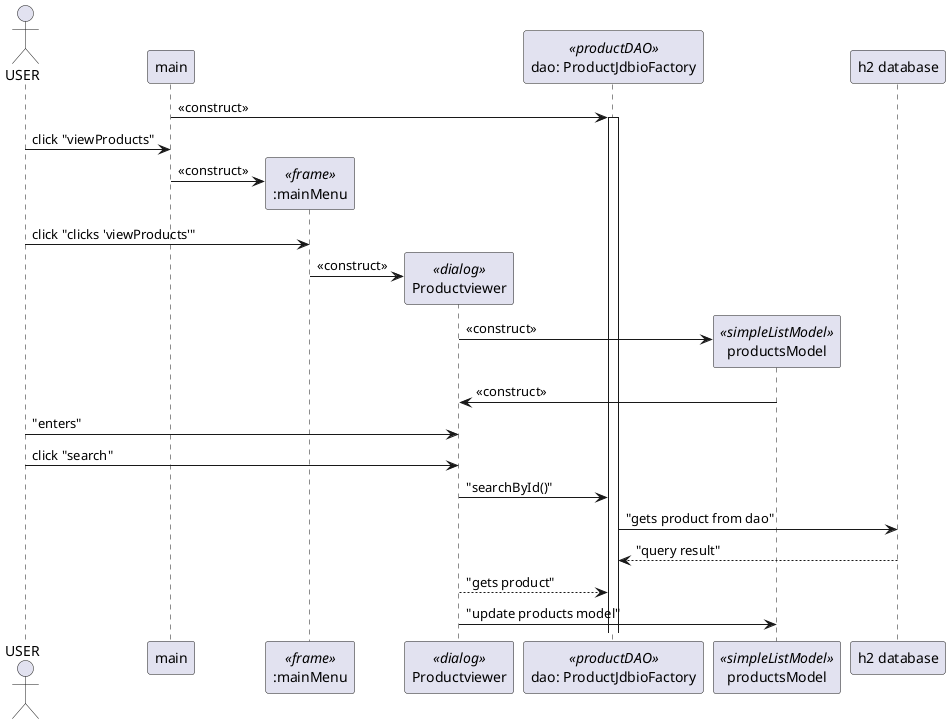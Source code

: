 @startuml
actor "USER" as user
participant "main" as main
participant ":mainMenu" as mainMenu <<frame>>
participant  "Productviewer" as productVeiwer <<dialog>>
participant "dao: ProductJdbioFactory" as dao <<productDAO>>
participant "productsModel" as productsModel <<simpleListModel>>


participant "h2 database" as database 


main -> dao++ : <<construct>> 
user -> main : click "viewProducts"	
create mainMenu
main -> mainMenu: <<construct>>


user -> mainMenu: click "clicks 'viewProducts'"
create productVeiwer
mainMenu -> productVeiwer: <<construct>>
create productsModel
productVeiwer -> productsModel: <<construct>>

productsModel -> productVeiwer: <<construct>>
user -> productVeiwer: "enters"
user -> productVeiwer: click "search"
productVeiwer -> dao: "searchById()"
dao -> database: "gets product from dao" 
dao <-- database: "query result" 
dao <-- productVeiwer: "gets product"
productVeiwer -> productsModel: "update products model"


@enduml


